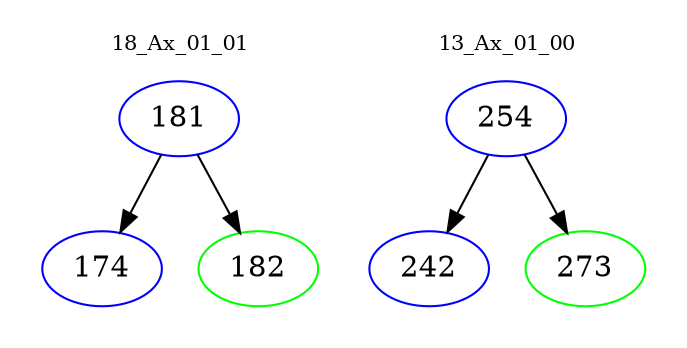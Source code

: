 digraph{
subgraph cluster_0 {
color = white
label = "18_Ax_01_01";
fontsize=10;
T0_181 [label="181", color="blue"]
T0_181 -> T0_174 [color="black"]
T0_174 [label="174", color="blue"]
T0_181 -> T0_182 [color="black"]
T0_182 [label="182", color="green"]
}
subgraph cluster_1 {
color = white
label = "13_Ax_01_00";
fontsize=10;
T1_254 [label="254", color="blue"]
T1_254 -> T1_242 [color="black"]
T1_242 [label="242", color="blue"]
T1_254 -> T1_273 [color="black"]
T1_273 [label="273", color="green"]
}
}
